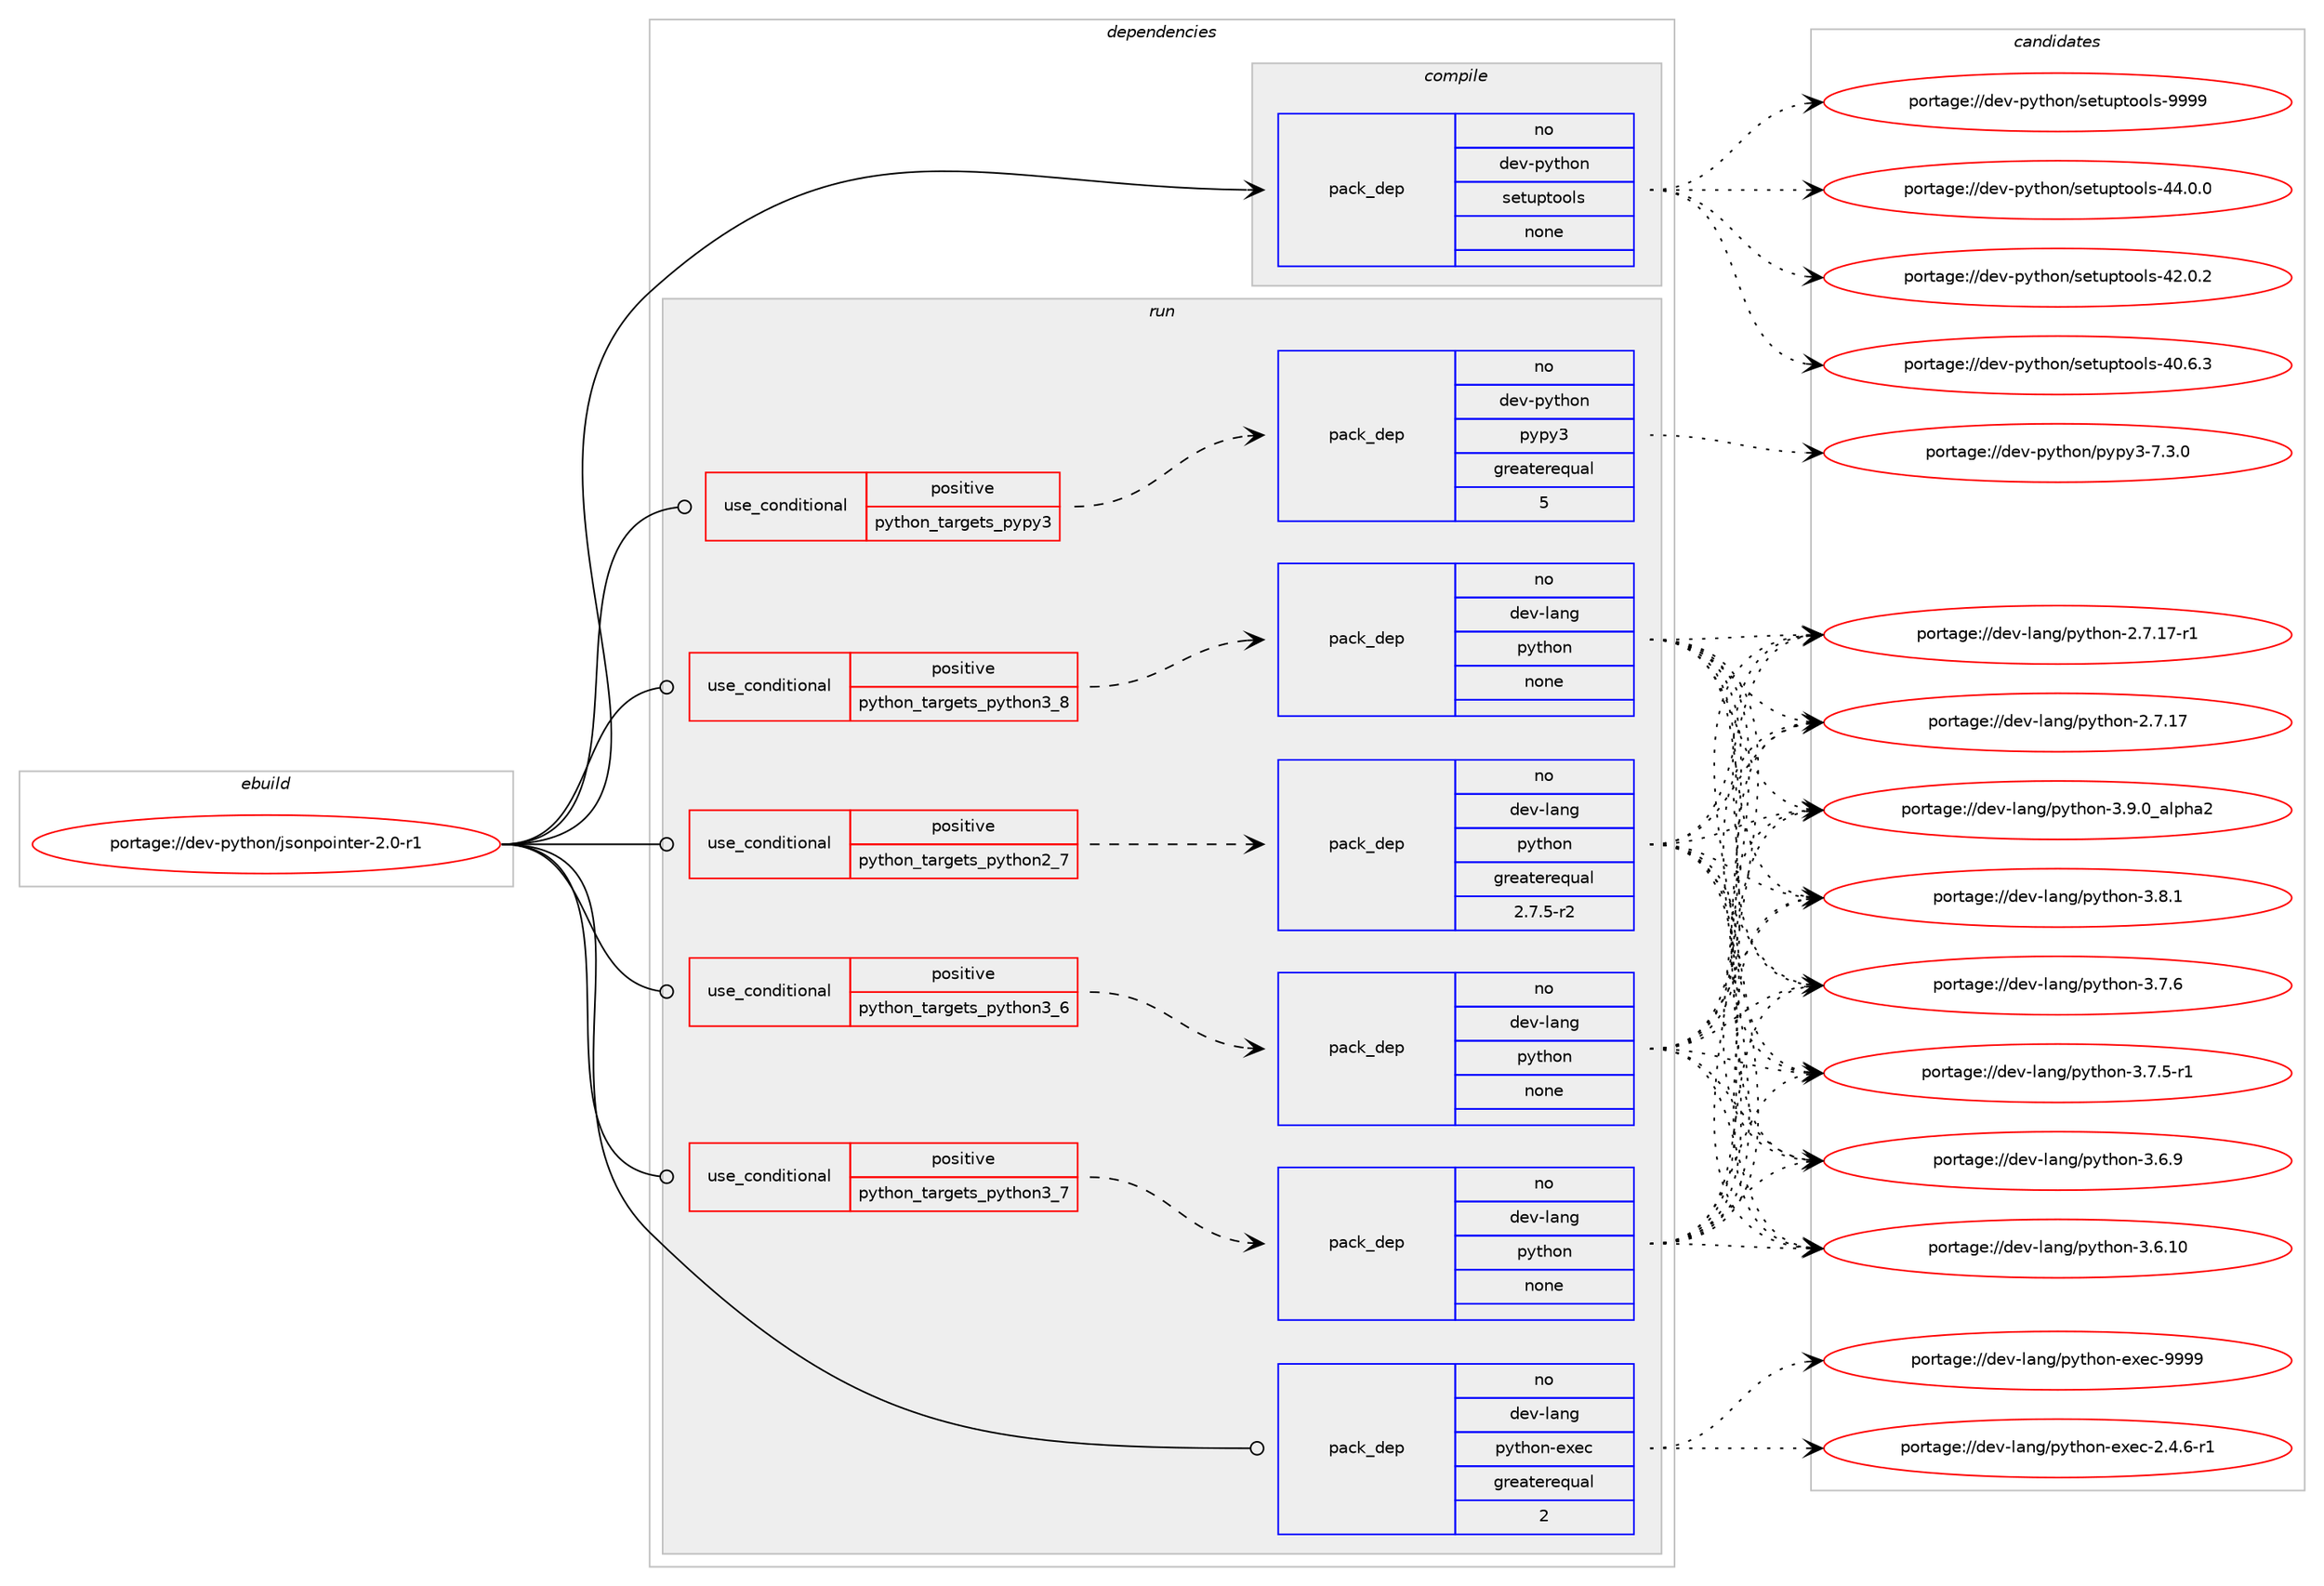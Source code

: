 digraph prolog {

# *************
# Graph options
# *************

newrank=true;
concentrate=true;
compound=true;
graph [rankdir=LR,fontname=Helvetica,fontsize=10,ranksep=1.5];#, ranksep=2.5, nodesep=0.2];
edge  [arrowhead=vee];
node  [fontname=Helvetica,fontsize=10];

# **********
# The ebuild
# **********

subgraph cluster_leftcol {
color=gray;
rank=same;
label=<<i>ebuild</i>>;
id [label="portage://dev-python/jsonpointer-2.0-r1", color=red, width=4, href="../dev-python/jsonpointer-2.0-r1.svg"];
}

# ****************
# The dependencies
# ****************

subgraph cluster_midcol {
color=gray;
label=<<i>dependencies</i>>;
subgraph cluster_compile {
fillcolor="#eeeeee";
style=filled;
label=<<i>compile</i>>;
subgraph pack334861 {
dependency453758 [label=<<TABLE BORDER="0" CELLBORDER="1" CELLSPACING="0" CELLPADDING="4" WIDTH="220"><TR><TD ROWSPAN="6" CELLPADDING="30">pack_dep</TD></TR><TR><TD WIDTH="110">no</TD></TR><TR><TD>dev-python</TD></TR><TR><TD>setuptools</TD></TR><TR><TD>none</TD></TR><TR><TD></TD></TR></TABLE>>, shape=none, color=blue];
}
id:e -> dependency453758:w [weight=20,style="solid",arrowhead="vee"];
}
subgraph cluster_compileandrun {
fillcolor="#eeeeee";
style=filled;
label=<<i>compile and run</i>>;
}
subgraph cluster_run {
fillcolor="#eeeeee";
style=filled;
label=<<i>run</i>>;
subgraph cond113915 {
dependency453759 [label=<<TABLE BORDER="0" CELLBORDER="1" CELLSPACING="0" CELLPADDING="4"><TR><TD ROWSPAN="3" CELLPADDING="10">use_conditional</TD></TR><TR><TD>positive</TD></TR><TR><TD>python_targets_pypy3</TD></TR></TABLE>>, shape=none, color=red];
subgraph pack334862 {
dependency453760 [label=<<TABLE BORDER="0" CELLBORDER="1" CELLSPACING="0" CELLPADDING="4" WIDTH="220"><TR><TD ROWSPAN="6" CELLPADDING="30">pack_dep</TD></TR><TR><TD WIDTH="110">no</TD></TR><TR><TD>dev-python</TD></TR><TR><TD>pypy3</TD></TR><TR><TD>greaterequal</TD></TR><TR><TD>5</TD></TR></TABLE>>, shape=none, color=blue];
}
dependency453759:e -> dependency453760:w [weight=20,style="dashed",arrowhead="vee"];
}
id:e -> dependency453759:w [weight=20,style="solid",arrowhead="odot"];
subgraph cond113916 {
dependency453761 [label=<<TABLE BORDER="0" CELLBORDER="1" CELLSPACING="0" CELLPADDING="4"><TR><TD ROWSPAN="3" CELLPADDING="10">use_conditional</TD></TR><TR><TD>positive</TD></TR><TR><TD>python_targets_python2_7</TD></TR></TABLE>>, shape=none, color=red];
subgraph pack334863 {
dependency453762 [label=<<TABLE BORDER="0" CELLBORDER="1" CELLSPACING="0" CELLPADDING="4" WIDTH="220"><TR><TD ROWSPAN="6" CELLPADDING="30">pack_dep</TD></TR><TR><TD WIDTH="110">no</TD></TR><TR><TD>dev-lang</TD></TR><TR><TD>python</TD></TR><TR><TD>greaterequal</TD></TR><TR><TD>2.7.5-r2</TD></TR></TABLE>>, shape=none, color=blue];
}
dependency453761:e -> dependency453762:w [weight=20,style="dashed",arrowhead="vee"];
}
id:e -> dependency453761:w [weight=20,style="solid",arrowhead="odot"];
subgraph cond113917 {
dependency453763 [label=<<TABLE BORDER="0" CELLBORDER="1" CELLSPACING="0" CELLPADDING="4"><TR><TD ROWSPAN="3" CELLPADDING="10">use_conditional</TD></TR><TR><TD>positive</TD></TR><TR><TD>python_targets_python3_6</TD></TR></TABLE>>, shape=none, color=red];
subgraph pack334864 {
dependency453764 [label=<<TABLE BORDER="0" CELLBORDER="1" CELLSPACING="0" CELLPADDING="4" WIDTH="220"><TR><TD ROWSPAN="6" CELLPADDING="30">pack_dep</TD></TR><TR><TD WIDTH="110">no</TD></TR><TR><TD>dev-lang</TD></TR><TR><TD>python</TD></TR><TR><TD>none</TD></TR><TR><TD></TD></TR></TABLE>>, shape=none, color=blue];
}
dependency453763:e -> dependency453764:w [weight=20,style="dashed",arrowhead="vee"];
}
id:e -> dependency453763:w [weight=20,style="solid",arrowhead="odot"];
subgraph cond113918 {
dependency453765 [label=<<TABLE BORDER="0" CELLBORDER="1" CELLSPACING="0" CELLPADDING="4"><TR><TD ROWSPAN="3" CELLPADDING="10">use_conditional</TD></TR><TR><TD>positive</TD></TR><TR><TD>python_targets_python3_7</TD></TR></TABLE>>, shape=none, color=red];
subgraph pack334865 {
dependency453766 [label=<<TABLE BORDER="0" CELLBORDER="1" CELLSPACING="0" CELLPADDING="4" WIDTH="220"><TR><TD ROWSPAN="6" CELLPADDING="30">pack_dep</TD></TR><TR><TD WIDTH="110">no</TD></TR><TR><TD>dev-lang</TD></TR><TR><TD>python</TD></TR><TR><TD>none</TD></TR><TR><TD></TD></TR></TABLE>>, shape=none, color=blue];
}
dependency453765:e -> dependency453766:w [weight=20,style="dashed",arrowhead="vee"];
}
id:e -> dependency453765:w [weight=20,style="solid",arrowhead="odot"];
subgraph cond113919 {
dependency453767 [label=<<TABLE BORDER="0" CELLBORDER="1" CELLSPACING="0" CELLPADDING="4"><TR><TD ROWSPAN="3" CELLPADDING="10">use_conditional</TD></TR><TR><TD>positive</TD></TR><TR><TD>python_targets_python3_8</TD></TR></TABLE>>, shape=none, color=red];
subgraph pack334866 {
dependency453768 [label=<<TABLE BORDER="0" CELLBORDER="1" CELLSPACING="0" CELLPADDING="4" WIDTH="220"><TR><TD ROWSPAN="6" CELLPADDING="30">pack_dep</TD></TR><TR><TD WIDTH="110">no</TD></TR><TR><TD>dev-lang</TD></TR><TR><TD>python</TD></TR><TR><TD>none</TD></TR><TR><TD></TD></TR></TABLE>>, shape=none, color=blue];
}
dependency453767:e -> dependency453768:w [weight=20,style="dashed",arrowhead="vee"];
}
id:e -> dependency453767:w [weight=20,style="solid",arrowhead="odot"];
subgraph pack334867 {
dependency453769 [label=<<TABLE BORDER="0" CELLBORDER="1" CELLSPACING="0" CELLPADDING="4" WIDTH="220"><TR><TD ROWSPAN="6" CELLPADDING="30">pack_dep</TD></TR><TR><TD WIDTH="110">no</TD></TR><TR><TD>dev-lang</TD></TR><TR><TD>python-exec</TD></TR><TR><TD>greaterequal</TD></TR><TR><TD>2</TD></TR></TABLE>>, shape=none, color=blue];
}
id:e -> dependency453769:w [weight=20,style="solid",arrowhead="odot"];
}
}

# **************
# The candidates
# **************

subgraph cluster_choices {
rank=same;
color=gray;
label=<<i>candidates</i>>;

subgraph choice334861 {
color=black;
nodesep=1;
choice10010111845112121116104111110471151011161171121161111111081154557575757 [label="portage://dev-python/setuptools-9999", color=red, width=4,href="../dev-python/setuptools-9999.svg"];
choice100101118451121211161041111104711510111611711211611111110811545525246484648 [label="portage://dev-python/setuptools-44.0.0", color=red, width=4,href="../dev-python/setuptools-44.0.0.svg"];
choice100101118451121211161041111104711510111611711211611111110811545525046484650 [label="portage://dev-python/setuptools-42.0.2", color=red, width=4,href="../dev-python/setuptools-42.0.2.svg"];
choice100101118451121211161041111104711510111611711211611111110811545524846544651 [label="portage://dev-python/setuptools-40.6.3", color=red, width=4,href="../dev-python/setuptools-40.6.3.svg"];
dependency453758:e -> choice10010111845112121116104111110471151011161171121161111111081154557575757:w [style=dotted,weight="100"];
dependency453758:e -> choice100101118451121211161041111104711510111611711211611111110811545525246484648:w [style=dotted,weight="100"];
dependency453758:e -> choice100101118451121211161041111104711510111611711211611111110811545525046484650:w [style=dotted,weight="100"];
dependency453758:e -> choice100101118451121211161041111104711510111611711211611111110811545524846544651:w [style=dotted,weight="100"];
}
subgraph choice334862 {
color=black;
nodesep=1;
choice100101118451121211161041111104711212111212151455546514648 [label="portage://dev-python/pypy3-7.3.0", color=red, width=4,href="../dev-python/pypy3-7.3.0.svg"];
dependency453760:e -> choice100101118451121211161041111104711212111212151455546514648:w [style=dotted,weight="100"];
}
subgraph choice334863 {
color=black;
nodesep=1;
choice10010111845108971101034711212111610411111045514657464895971081121049750 [label="portage://dev-lang/python-3.9.0_alpha2", color=red, width=4,href="../dev-lang/python-3.9.0_alpha2.svg"];
choice100101118451089711010347112121116104111110455146564649 [label="portage://dev-lang/python-3.8.1", color=red, width=4,href="../dev-lang/python-3.8.1.svg"];
choice100101118451089711010347112121116104111110455146554654 [label="portage://dev-lang/python-3.7.6", color=red, width=4,href="../dev-lang/python-3.7.6.svg"];
choice1001011184510897110103471121211161041111104551465546534511449 [label="portage://dev-lang/python-3.7.5-r1", color=red, width=4,href="../dev-lang/python-3.7.5-r1.svg"];
choice100101118451089711010347112121116104111110455146544657 [label="portage://dev-lang/python-3.6.9", color=red, width=4,href="../dev-lang/python-3.6.9.svg"];
choice10010111845108971101034711212111610411111045514654464948 [label="portage://dev-lang/python-3.6.10", color=red, width=4,href="../dev-lang/python-3.6.10.svg"];
choice100101118451089711010347112121116104111110455046554649554511449 [label="portage://dev-lang/python-2.7.17-r1", color=red, width=4,href="../dev-lang/python-2.7.17-r1.svg"];
choice10010111845108971101034711212111610411111045504655464955 [label="portage://dev-lang/python-2.7.17", color=red, width=4,href="../dev-lang/python-2.7.17.svg"];
dependency453762:e -> choice10010111845108971101034711212111610411111045514657464895971081121049750:w [style=dotted,weight="100"];
dependency453762:e -> choice100101118451089711010347112121116104111110455146564649:w [style=dotted,weight="100"];
dependency453762:e -> choice100101118451089711010347112121116104111110455146554654:w [style=dotted,weight="100"];
dependency453762:e -> choice1001011184510897110103471121211161041111104551465546534511449:w [style=dotted,weight="100"];
dependency453762:e -> choice100101118451089711010347112121116104111110455146544657:w [style=dotted,weight="100"];
dependency453762:e -> choice10010111845108971101034711212111610411111045514654464948:w [style=dotted,weight="100"];
dependency453762:e -> choice100101118451089711010347112121116104111110455046554649554511449:w [style=dotted,weight="100"];
dependency453762:e -> choice10010111845108971101034711212111610411111045504655464955:w [style=dotted,weight="100"];
}
subgraph choice334864 {
color=black;
nodesep=1;
choice10010111845108971101034711212111610411111045514657464895971081121049750 [label="portage://dev-lang/python-3.9.0_alpha2", color=red, width=4,href="../dev-lang/python-3.9.0_alpha2.svg"];
choice100101118451089711010347112121116104111110455146564649 [label="portage://dev-lang/python-3.8.1", color=red, width=4,href="../dev-lang/python-3.8.1.svg"];
choice100101118451089711010347112121116104111110455146554654 [label="portage://dev-lang/python-3.7.6", color=red, width=4,href="../dev-lang/python-3.7.6.svg"];
choice1001011184510897110103471121211161041111104551465546534511449 [label="portage://dev-lang/python-3.7.5-r1", color=red, width=4,href="../dev-lang/python-3.7.5-r1.svg"];
choice100101118451089711010347112121116104111110455146544657 [label="portage://dev-lang/python-3.6.9", color=red, width=4,href="../dev-lang/python-3.6.9.svg"];
choice10010111845108971101034711212111610411111045514654464948 [label="portage://dev-lang/python-3.6.10", color=red, width=4,href="../dev-lang/python-3.6.10.svg"];
choice100101118451089711010347112121116104111110455046554649554511449 [label="portage://dev-lang/python-2.7.17-r1", color=red, width=4,href="../dev-lang/python-2.7.17-r1.svg"];
choice10010111845108971101034711212111610411111045504655464955 [label="portage://dev-lang/python-2.7.17", color=red, width=4,href="../dev-lang/python-2.7.17.svg"];
dependency453764:e -> choice10010111845108971101034711212111610411111045514657464895971081121049750:w [style=dotted,weight="100"];
dependency453764:e -> choice100101118451089711010347112121116104111110455146564649:w [style=dotted,weight="100"];
dependency453764:e -> choice100101118451089711010347112121116104111110455146554654:w [style=dotted,weight="100"];
dependency453764:e -> choice1001011184510897110103471121211161041111104551465546534511449:w [style=dotted,weight="100"];
dependency453764:e -> choice100101118451089711010347112121116104111110455146544657:w [style=dotted,weight="100"];
dependency453764:e -> choice10010111845108971101034711212111610411111045514654464948:w [style=dotted,weight="100"];
dependency453764:e -> choice100101118451089711010347112121116104111110455046554649554511449:w [style=dotted,weight="100"];
dependency453764:e -> choice10010111845108971101034711212111610411111045504655464955:w [style=dotted,weight="100"];
}
subgraph choice334865 {
color=black;
nodesep=1;
choice10010111845108971101034711212111610411111045514657464895971081121049750 [label="portage://dev-lang/python-3.9.0_alpha2", color=red, width=4,href="../dev-lang/python-3.9.0_alpha2.svg"];
choice100101118451089711010347112121116104111110455146564649 [label="portage://dev-lang/python-3.8.1", color=red, width=4,href="../dev-lang/python-3.8.1.svg"];
choice100101118451089711010347112121116104111110455146554654 [label="portage://dev-lang/python-3.7.6", color=red, width=4,href="../dev-lang/python-3.7.6.svg"];
choice1001011184510897110103471121211161041111104551465546534511449 [label="portage://dev-lang/python-3.7.5-r1", color=red, width=4,href="../dev-lang/python-3.7.5-r1.svg"];
choice100101118451089711010347112121116104111110455146544657 [label="portage://dev-lang/python-3.6.9", color=red, width=4,href="../dev-lang/python-3.6.9.svg"];
choice10010111845108971101034711212111610411111045514654464948 [label="portage://dev-lang/python-3.6.10", color=red, width=4,href="../dev-lang/python-3.6.10.svg"];
choice100101118451089711010347112121116104111110455046554649554511449 [label="portage://dev-lang/python-2.7.17-r1", color=red, width=4,href="../dev-lang/python-2.7.17-r1.svg"];
choice10010111845108971101034711212111610411111045504655464955 [label="portage://dev-lang/python-2.7.17", color=red, width=4,href="../dev-lang/python-2.7.17.svg"];
dependency453766:e -> choice10010111845108971101034711212111610411111045514657464895971081121049750:w [style=dotted,weight="100"];
dependency453766:e -> choice100101118451089711010347112121116104111110455146564649:w [style=dotted,weight="100"];
dependency453766:e -> choice100101118451089711010347112121116104111110455146554654:w [style=dotted,weight="100"];
dependency453766:e -> choice1001011184510897110103471121211161041111104551465546534511449:w [style=dotted,weight="100"];
dependency453766:e -> choice100101118451089711010347112121116104111110455146544657:w [style=dotted,weight="100"];
dependency453766:e -> choice10010111845108971101034711212111610411111045514654464948:w [style=dotted,weight="100"];
dependency453766:e -> choice100101118451089711010347112121116104111110455046554649554511449:w [style=dotted,weight="100"];
dependency453766:e -> choice10010111845108971101034711212111610411111045504655464955:w [style=dotted,weight="100"];
}
subgraph choice334866 {
color=black;
nodesep=1;
choice10010111845108971101034711212111610411111045514657464895971081121049750 [label="portage://dev-lang/python-3.9.0_alpha2", color=red, width=4,href="../dev-lang/python-3.9.0_alpha2.svg"];
choice100101118451089711010347112121116104111110455146564649 [label="portage://dev-lang/python-3.8.1", color=red, width=4,href="../dev-lang/python-3.8.1.svg"];
choice100101118451089711010347112121116104111110455146554654 [label="portage://dev-lang/python-3.7.6", color=red, width=4,href="../dev-lang/python-3.7.6.svg"];
choice1001011184510897110103471121211161041111104551465546534511449 [label="portage://dev-lang/python-3.7.5-r1", color=red, width=4,href="../dev-lang/python-3.7.5-r1.svg"];
choice100101118451089711010347112121116104111110455146544657 [label="portage://dev-lang/python-3.6.9", color=red, width=4,href="../dev-lang/python-3.6.9.svg"];
choice10010111845108971101034711212111610411111045514654464948 [label="portage://dev-lang/python-3.6.10", color=red, width=4,href="../dev-lang/python-3.6.10.svg"];
choice100101118451089711010347112121116104111110455046554649554511449 [label="portage://dev-lang/python-2.7.17-r1", color=red, width=4,href="../dev-lang/python-2.7.17-r1.svg"];
choice10010111845108971101034711212111610411111045504655464955 [label="portage://dev-lang/python-2.7.17", color=red, width=4,href="../dev-lang/python-2.7.17.svg"];
dependency453768:e -> choice10010111845108971101034711212111610411111045514657464895971081121049750:w [style=dotted,weight="100"];
dependency453768:e -> choice100101118451089711010347112121116104111110455146564649:w [style=dotted,weight="100"];
dependency453768:e -> choice100101118451089711010347112121116104111110455146554654:w [style=dotted,weight="100"];
dependency453768:e -> choice1001011184510897110103471121211161041111104551465546534511449:w [style=dotted,weight="100"];
dependency453768:e -> choice100101118451089711010347112121116104111110455146544657:w [style=dotted,weight="100"];
dependency453768:e -> choice10010111845108971101034711212111610411111045514654464948:w [style=dotted,weight="100"];
dependency453768:e -> choice100101118451089711010347112121116104111110455046554649554511449:w [style=dotted,weight="100"];
dependency453768:e -> choice10010111845108971101034711212111610411111045504655464955:w [style=dotted,weight="100"];
}
subgraph choice334867 {
color=black;
nodesep=1;
choice10010111845108971101034711212111610411111045101120101994557575757 [label="portage://dev-lang/python-exec-9999", color=red, width=4,href="../dev-lang/python-exec-9999.svg"];
choice10010111845108971101034711212111610411111045101120101994550465246544511449 [label="portage://dev-lang/python-exec-2.4.6-r1", color=red, width=4,href="../dev-lang/python-exec-2.4.6-r1.svg"];
dependency453769:e -> choice10010111845108971101034711212111610411111045101120101994557575757:w [style=dotted,weight="100"];
dependency453769:e -> choice10010111845108971101034711212111610411111045101120101994550465246544511449:w [style=dotted,weight="100"];
}
}

}
